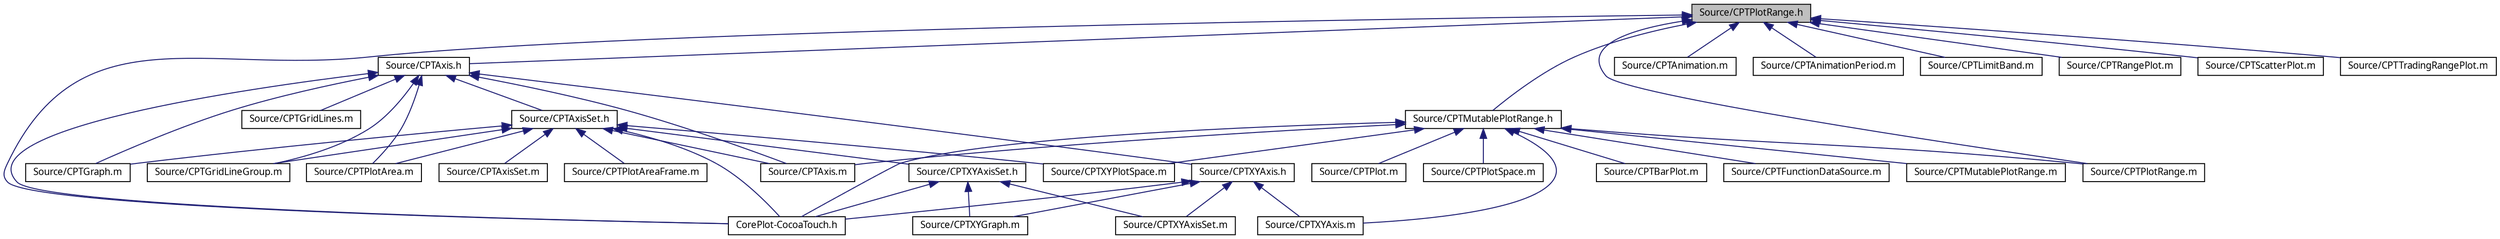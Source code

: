 digraph "Source/CPTPlotRange.h"
{
 // LATEX_PDF_SIZE
  bgcolor="transparent";
  edge [fontname="Lucinda Grande",fontsize="10",labelfontname="Lucinda Grande",labelfontsize="10"];
  node [fontname="Lucinda Grande",fontsize="10",shape=record];
  Node1 [label="Source/CPTPlotRange.h",height=0.2,width=0.4,color="black", fillcolor="grey75", style="filled", fontcolor="black",tooltip=" "];
  Node1 -> Node2 [dir="back",color="midnightblue",fontsize="10",style="solid",fontname="Lucinda Grande"];
  Node2 [label="CorePlot-CocoaTouch.h",height=0.2,width=0.4,color="black",URL="$_core_plot-_cocoa_touch_8h.html",tooltip=" "];
  Node1 -> Node3 [dir="back",color="midnightblue",fontsize="10",style="solid",fontname="Lucinda Grande"];
  Node3 [label="Source/CPTAnimation.m",height=0.2,width=0.4,color="black",URL="$_c_p_t_animation_8m.html",tooltip=" "];
  Node1 -> Node4 [dir="back",color="midnightblue",fontsize="10",style="solid",fontname="Lucinda Grande"];
  Node4 [label="Source/CPTAnimationPeriod.m",height=0.2,width=0.4,color="black",URL="$_c_p_t_animation_period_8m.html",tooltip=" "];
  Node1 -> Node5 [dir="back",color="midnightblue",fontsize="10",style="solid",fontname="Lucinda Grande"];
  Node5 [label="Source/CPTAxis.h",height=0.2,width=0.4,color="black",URL="$_c_p_t_axis_8h.html",tooltip=" "];
  Node5 -> Node2 [dir="back",color="midnightblue",fontsize="10",style="solid",fontname="Lucinda Grande"];
  Node5 -> Node6 [dir="back",color="midnightblue",fontsize="10",style="solid",fontname="Lucinda Grande"];
  Node6 [label="Source/CPTAxis.m",height=0.2,width=0.4,color="black",URL="$_c_p_t_axis_8m.html",tooltip=" "];
  Node5 -> Node7 [dir="back",color="midnightblue",fontsize="10",style="solid",fontname="Lucinda Grande"];
  Node7 [label="Source/CPTAxisSet.h",height=0.2,width=0.4,color="black",URL="$_c_p_t_axis_set_8h.html",tooltip=" "];
  Node7 -> Node2 [dir="back",color="midnightblue",fontsize="10",style="solid",fontname="Lucinda Grande"];
  Node7 -> Node6 [dir="back",color="midnightblue",fontsize="10",style="solid",fontname="Lucinda Grande"];
  Node7 -> Node8 [dir="back",color="midnightblue",fontsize="10",style="solid",fontname="Lucinda Grande"];
  Node8 [label="Source/CPTAxisSet.m",height=0.2,width=0.4,color="black",URL="$_c_p_t_axis_set_8m.html",tooltip=" "];
  Node7 -> Node9 [dir="back",color="midnightblue",fontsize="10",style="solid",fontname="Lucinda Grande"];
  Node9 [label="Source/CPTGraph.m",height=0.2,width=0.4,color="black",URL="$_c_p_t_graph_8m.html",tooltip=" "];
  Node7 -> Node10 [dir="back",color="midnightblue",fontsize="10",style="solid",fontname="Lucinda Grande"];
  Node10 [label="Source/CPTGridLineGroup.m",height=0.2,width=0.4,color="black",URL="$_c_p_t_grid_line_group_8m.html",tooltip=" "];
  Node7 -> Node11 [dir="back",color="midnightblue",fontsize="10",style="solid",fontname="Lucinda Grande"];
  Node11 [label="Source/CPTPlotArea.m",height=0.2,width=0.4,color="black",URL="$_c_p_t_plot_area_8m.html",tooltip=" "];
  Node7 -> Node12 [dir="back",color="midnightblue",fontsize="10",style="solid",fontname="Lucinda Grande"];
  Node12 [label="Source/CPTPlotAreaFrame.m",height=0.2,width=0.4,color="black",URL="$_c_p_t_plot_area_frame_8m.html",tooltip=" "];
  Node7 -> Node13 [dir="back",color="midnightblue",fontsize="10",style="solid",fontname="Lucinda Grande"];
  Node13 [label="Source/CPTXYAxisSet.h",height=0.2,width=0.4,color="black",URL="$_c_p_t_x_y_axis_set_8h.html",tooltip=" "];
  Node13 -> Node2 [dir="back",color="midnightblue",fontsize="10",style="solid",fontname="Lucinda Grande"];
  Node13 -> Node14 [dir="back",color="midnightblue",fontsize="10",style="solid",fontname="Lucinda Grande"];
  Node14 [label="Source/CPTXYAxisSet.m",height=0.2,width=0.4,color="black",URL="$_c_p_t_x_y_axis_set_8m.html",tooltip=" "];
  Node13 -> Node15 [dir="back",color="midnightblue",fontsize="10",style="solid",fontname="Lucinda Grande"];
  Node15 [label="Source/CPTXYGraph.m",height=0.2,width=0.4,color="black",URL="$_c_p_t_x_y_graph_8m.html",tooltip=" "];
  Node7 -> Node16 [dir="back",color="midnightblue",fontsize="10",style="solid",fontname="Lucinda Grande"];
  Node16 [label="Source/CPTXYPlotSpace.m",height=0.2,width=0.4,color="black",URL="$_c_p_t_x_y_plot_space_8m.html",tooltip=" "];
  Node5 -> Node9 [dir="back",color="midnightblue",fontsize="10",style="solid",fontname="Lucinda Grande"];
  Node5 -> Node10 [dir="back",color="midnightblue",fontsize="10",style="solid",fontname="Lucinda Grande"];
  Node5 -> Node17 [dir="back",color="midnightblue",fontsize="10",style="solid",fontname="Lucinda Grande"];
  Node17 [label="Source/CPTGridLines.m",height=0.2,width=0.4,color="black",URL="$_c_p_t_grid_lines_8m.html",tooltip=" "];
  Node5 -> Node11 [dir="back",color="midnightblue",fontsize="10",style="solid",fontname="Lucinda Grande"];
  Node5 -> Node18 [dir="back",color="midnightblue",fontsize="10",style="solid",fontname="Lucinda Grande"];
  Node18 [label="Source/CPTXYAxis.h",height=0.2,width=0.4,color="black",URL="$_c_p_t_x_y_axis_8h.html",tooltip=" "];
  Node18 -> Node2 [dir="back",color="midnightblue",fontsize="10",style="solid",fontname="Lucinda Grande"];
  Node18 -> Node19 [dir="back",color="midnightblue",fontsize="10",style="solid",fontname="Lucinda Grande"];
  Node19 [label="Source/CPTXYAxis.m",height=0.2,width=0.4,color="black",URL="$_c_p_t_x_y_axis_8m.html",tooltip=" "];
  Node18 -> Node14 [dir="back",color="midnightblue",fontsize="10",style="solid",fontname="Lucinda Grande"];
  Node18 -> Node15 [dir="back",color="midnightblue",fontsize="10",style="solid",fontname="Lucinda Grande"];
  Node1 -> Node20 [dir="back",color="midnightblue",fontsize="10",style="solid",fontname="Lucinda Grande"];
  Node20 [label="Source/CPTLimitBand.m",height=0.2,width=0.4,color="black",URL="$_c_p_t_limit_band_8m.html",tooltip=" "];
  Node1 -> Node21 [dir="back",color="midnightblue",fontsize="10",style="solid",fontname="Lucinda Grande"];
  Node21 [label="Source/CPTMutablePlotRange.h",height=0.2,width=0.4,color="black",URL="$_c_p_t_mutable_plot_range_8h.html",tooltip=" "];
  Node21 -> Node2 [dir="back",color="midnightblue",fontsize="10",style="solid",fontname="Lucinda Grande"];
  Node21 -> Node6 [dir="back",color="midnightblue",fontsize="10",style="solid",fontname="Lucinda Grande"];
  Node21 -> Node22 [dir="back",color="midnightblue",fontsize="10",style="solid",fontname="Lucinda Grande"];
  Node22 [label="Source/CPTBarPlot.m",height=0.2,width=0.4,color="black",URL="$_c_p_t_bar_plot_8m.html",tooltip=" "];
  Node21 -> Node23 [dir="back",color="midnightblue",fontsize="10",style="solid",fontname="Lucinda Grande"];
  Node23 [label="Source/CPTFunctionDataSource.m",height=0.2,width=0.4,color="black",URL="$_c_p_t_function_data_source_8m.html",tooltip=" "];
  Node21 -> Node24 [dir="back",color="midnightblue",fontsize="10",style="solid",fontname="Lucinda Grande"];
  Node24 [label="Source/CPTMutablePlotRange.m",height=0.2,width=0.4,color="black",URL="$_c_p_t_mutable_plot_range_8m.html",tooltip=" "];
  Node21 -> Node25 [dir="back",color="midnightblue",fontsize="10",style="solid",fontname="Lucinda Grande"];
  Node25 [label="Source/CPTPlot.m",height=0.2,width=0.4,color="black",URL="$_c_p_t_plot_8m.html",tooltip=" "];
  Node21 -> Node26 [dir="back",color="midnightblue",fontsize="10",style="solid",fontname="Lucinda Grande"];
  Node26 [label="Source/CPTPlotRange.m",height=0.2,width=0.4,color="black",URL="$_c_p_t_plot_range_8m.html",tooltip=" "];
  Node21 -> Node27 [dir="back",color="midnightblue",fontsize="10",style="solid",fontname="Lucinda Grande"];
  Node27 [label="Source/CPTPlotSpace.m",height=0.2,width=0.4,color="black",URL="$_c_p_t_plot_space_8m.html",tooltip=" "];
  Node21 -> Node19 [dir="back",color="midnightblue",fontsize="10",style="solid",fontname="Lucinda Grande"];
  Node21 -> Node16 [dir="back",color="midnightblue",fontsize="10",style="solid",fontname="Lucinda Grande"];
  Node1 -> Node26 [dir="back",color="midnightblue",fontsize="10",style="solid",fontname="Lucinda Grande"];
  Node1 -> Node28 [dir="back",color="midnightblue",fontsize="10",style="solid",fontname="Lucinda Grande"];
  Node28 [label="Source/CPTRangePlot.m",height=0.2,width=0.4,color="black",URL="$_c_p_t_range_plot_8m.html",tooltip=" "];
  Node1 -> Node29 [dir="back",color="midnightblue",fontsize="10",style="solid",fontname="Lucinda Grande"];
  Node29 [label="Source/CPTScatterPlot.m",height=0.2,width=0.4,color="black",URL="$_c_p_t_scatter_plot_8m.html",tooltip=" "];
  Node1 -> Node30 [dir="back",color="midnightblue",fontsize="10",style="solid",fontname="Lucinda Grande"];
  Node30 [label="Source/CPTTradingRangePlot.m",height=0.2,width=0.4,color="black",URL="$_c_p_t_trading_range_plot_8m.html",tooltip=" "];
}
